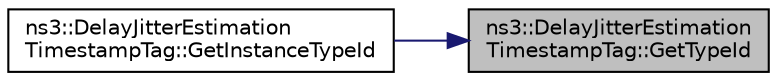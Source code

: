 digraph "ns3::DelayJitterEstimationTimestampTag::GetTypeId"
{
 // LATEX_PDF_SIZE
  edge [fontname="Helvetica",fontsize="10",labelfontname="Helvetica",labelfontsize="10"];
  node [fontname="Helvetica",fontsize="10",shape=record];
  rankdir="RL";
  Node1 [label="ns3::DelayJitterEstimation\lTimestampTag::GetTypeId",height=0.2,width=0.4,color="black", fillcolor="grey75", style="filled", fontcolor="black",tooltip="Get the type ID."];
  Node1 -> Node2 [dir="back",color="midnightblue",fontsize="10",style="solid",fontname="Helvetica"];
  Node2 [label="ns3::DelayJitterEstimation\lTimestampTag::GetInstanceTypeId",height=0.2,width=0.4,color="black", fillcolor="white", style="filled",URL="$classns3_1_1_delay_jitter_estimation_timestamp_tag.html#a9f7832eef70805a042394703c9f88ef0",tooltip="Get the most derived TypeId for this Object."];
}
